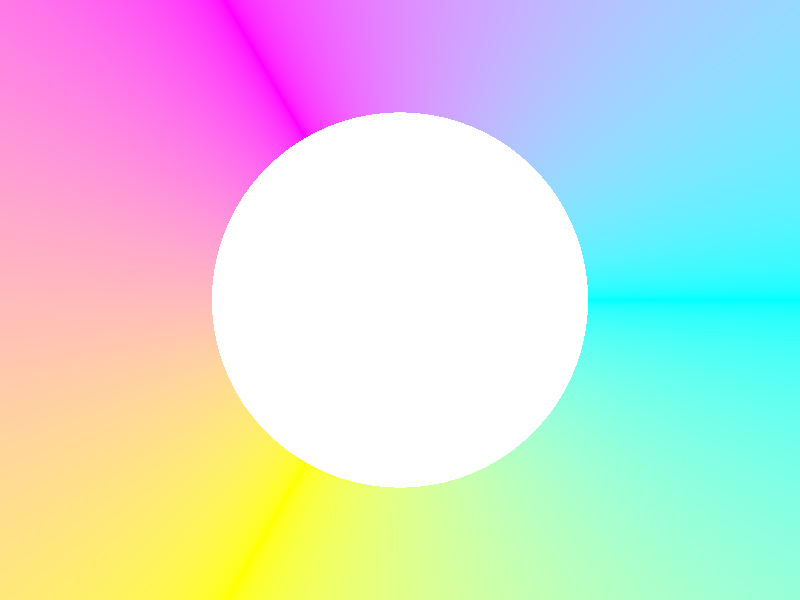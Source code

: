 #include"colors.inc"
#include"shapes.inc"
#include"glass.inc"

camera{
  location<0,8,0>
  look_at<0,0,0>
  angle 30
}

light_source{ <-10,10,-10> color White }
light_source{ <10,10,-10> color White }

object{
  Sphere
  pigment{color Clear}
  finish{ F_Glass1 }
  interior{
    I_Glass1
    fade_color Col_Emerald_03
    ior 1.33
  }
}

object{
  Plane_XZ
  pigment{radial}
  translate <0,-3,0>
}

